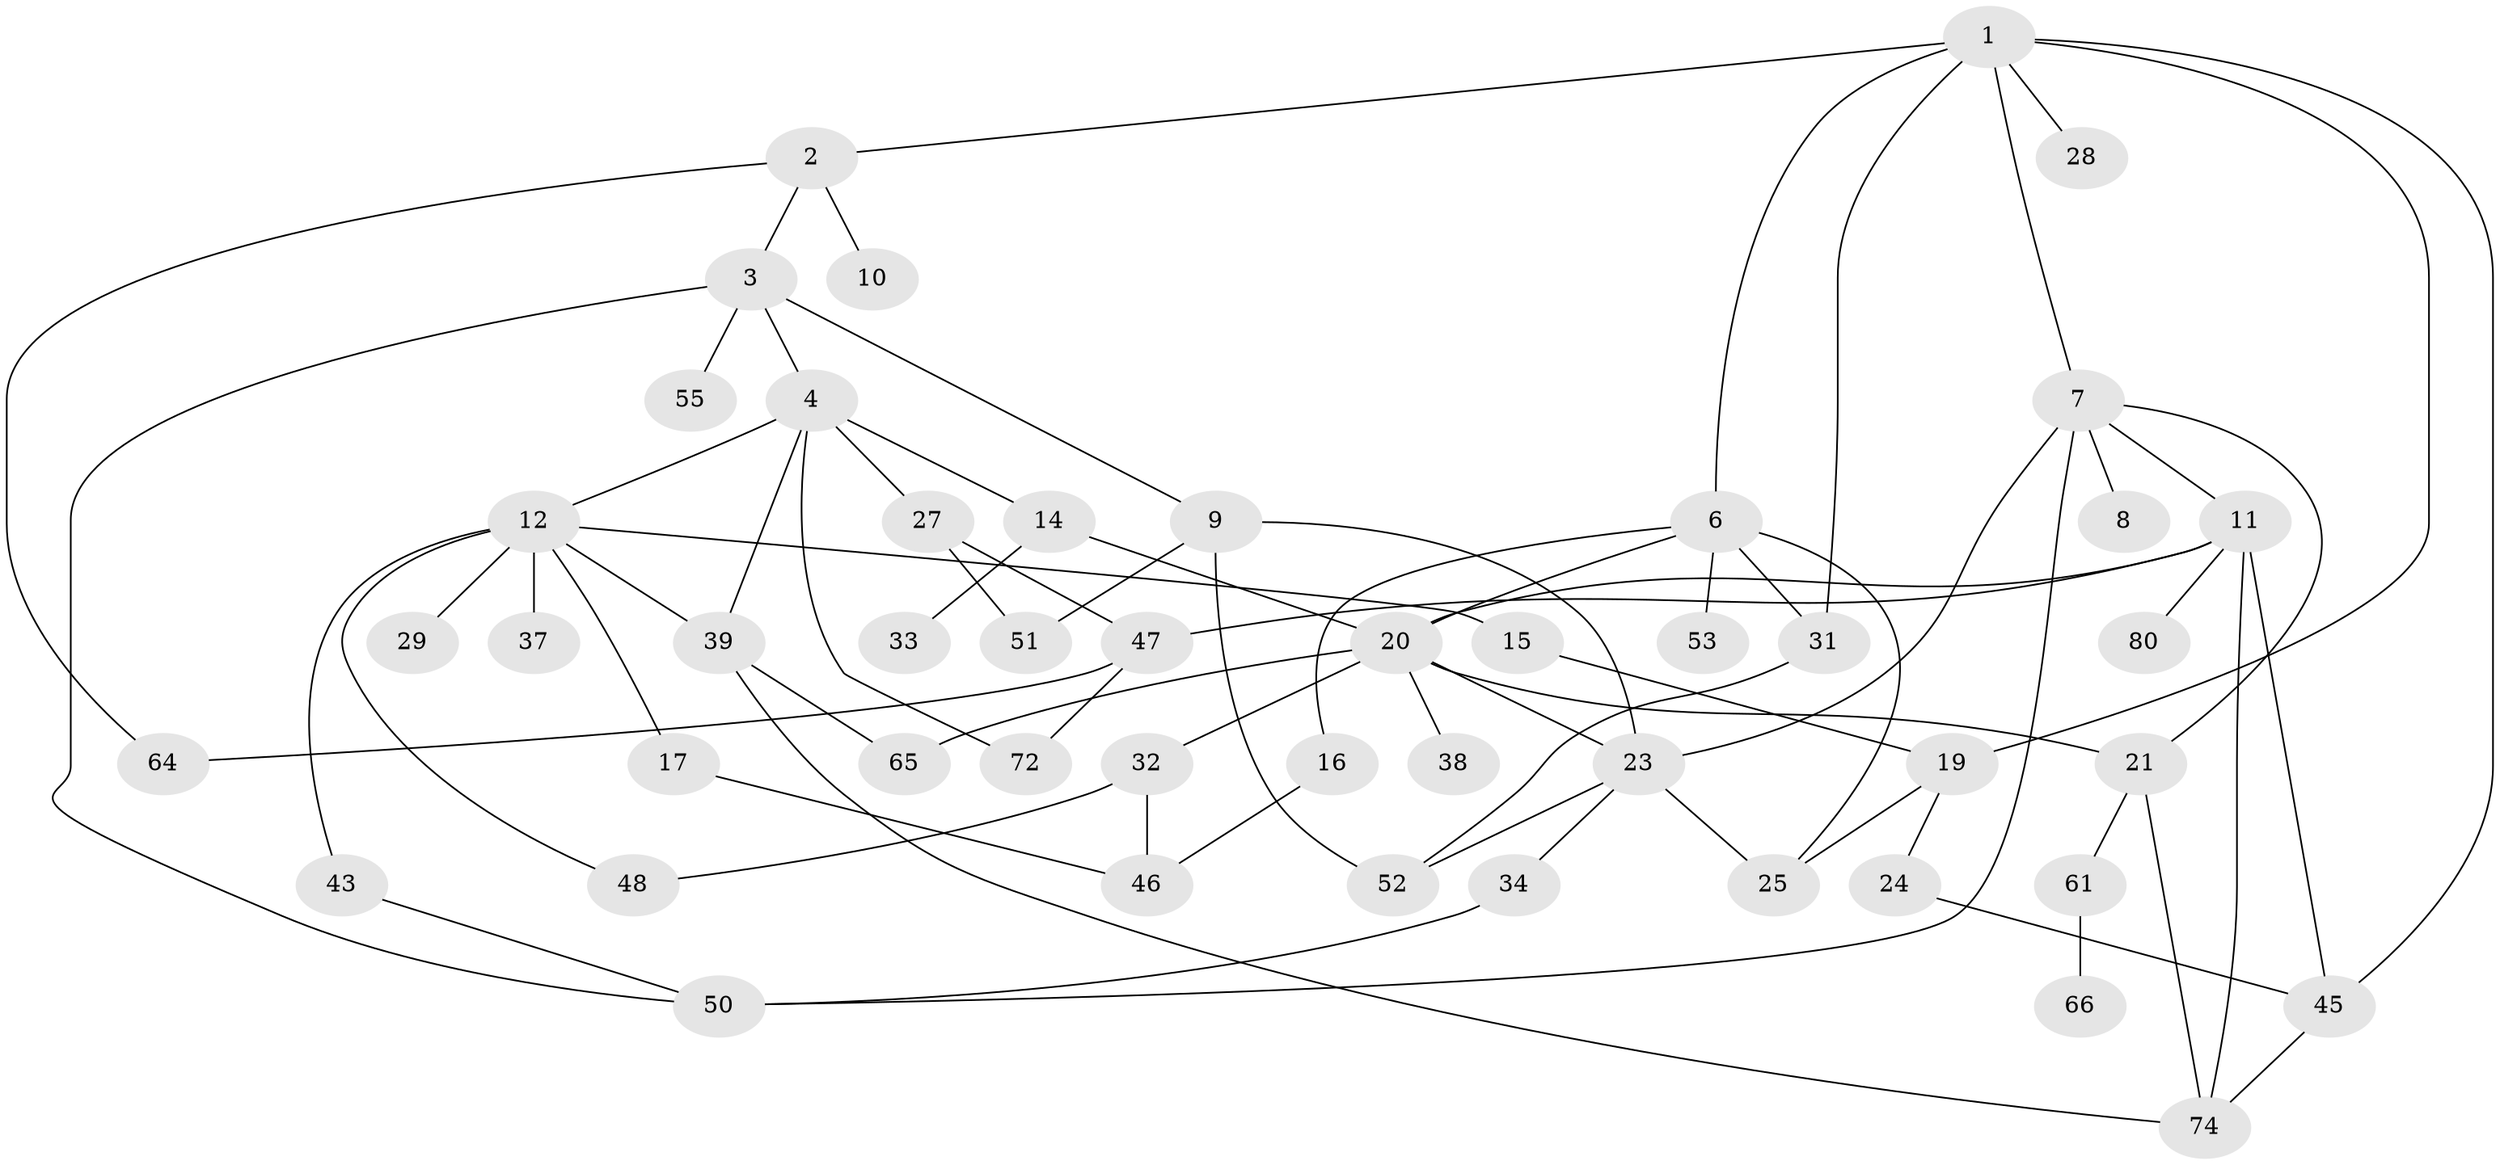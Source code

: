// Generated by graph-tools (version 1.1) at 2025/23/03/03/25 07:23:33]
// undirected, 48 vertices, 75 edges
graph export_dot {
graph [start="1"]
  node [color=gray90,style=filled];
  1 [super="+5"];
  2;
  3 [super="+40"];
  4 [super="+59"];
  6 [super="+22"];
  7 [super="+63"];
  8;
  9 [super="+41"];
  10 [super="+67"];
  11 [super="+26"];
  12 [super="+13"];
  14 [super="+18"];
  15 [super="+44"];
  16 [super="+42"];
  17;
  19 [super="+56"];
  20 [super="+30"];
  21 [super="+57"];
  23 [super="+68"];
  24;
  25 [super="+35"];
  27 [super="+75"];
  28 [super="+62"];
  29;
  31 [super="+54"];
  32 [super="+36"];
  33;
  34;
  37 [super="+58"];
  38;
  39 [super="+60"];
  43;
  45 [super="+49"];
  46 [super="+73"];
  47 [super="+71"];
  48;
  50 [super="+69"];
  51 [super="+76"];
  52 [super="+77"];
  53 [super="+79"];
  55;
  61;
  64 [super="+70"];
  65;
  66;
  72;
  74 [super="+78"];
  80;
  1 -- 2;
  1 -- 7;
  1 -- 31;
  1 -- 45;
  1 -- 19;
  1 -- 28;
  1 -- 6;
  2 -- 3;
  2 -- 10;
  2 -- 64;
  3 -- 4;
  3 -- 9;
  3 -- 50;
  3 -- 55;
  4 -- 12;
  4 -- 14;
  4 -- 27;
  4 -- 39;
  4 -- 72;
  6 -- 16;
  6 -- 53;
  6 -- 25;
  6 -- 20;
  6 -- 31;
  7 -- 8;
  7 -- 11;
  7 -- 23;
  7 -- 50;
  7 -- 21;
  9 -- 51;
  9 -- 52;
  9 -- 23;
  11 -- 47;
  11 -- 80;
  11 -- 74;
  11 -- 20;
  11 -- 45;
  12 -- 15;
  12 -- 17;
  12 -- 29;
  12 -- 43;
  12 -- 37 [weight=2];
  12 -- 48;
  12 -- 39;
  14 -- 20;
  14 -- 33;
  15 -- 19;
  16 -- 46;
  17 -- 46;
  19 -- 24;
  19 -- 25;
  20 -- 21;
  20 -- 32;
  20 -- 65;
  20 -- 38;
  20 -- 23;
  21 -- 61;
  21 -- 74;
  23 -- 34;
  23 -- 25;
  23 -- 52;
  24 -- 45;
  27 -- 47;
  27 -- 51;
  31 -- 52;
  32 -- 48;
  32 -- 46;
  34 -- 50 [weight=2];
  39 -- 65;
  39 -- 74;
  43 -- 50;
  45 -- 74;
  47 -- 72;
  47 -- 64;
  61 -- 66;
}

